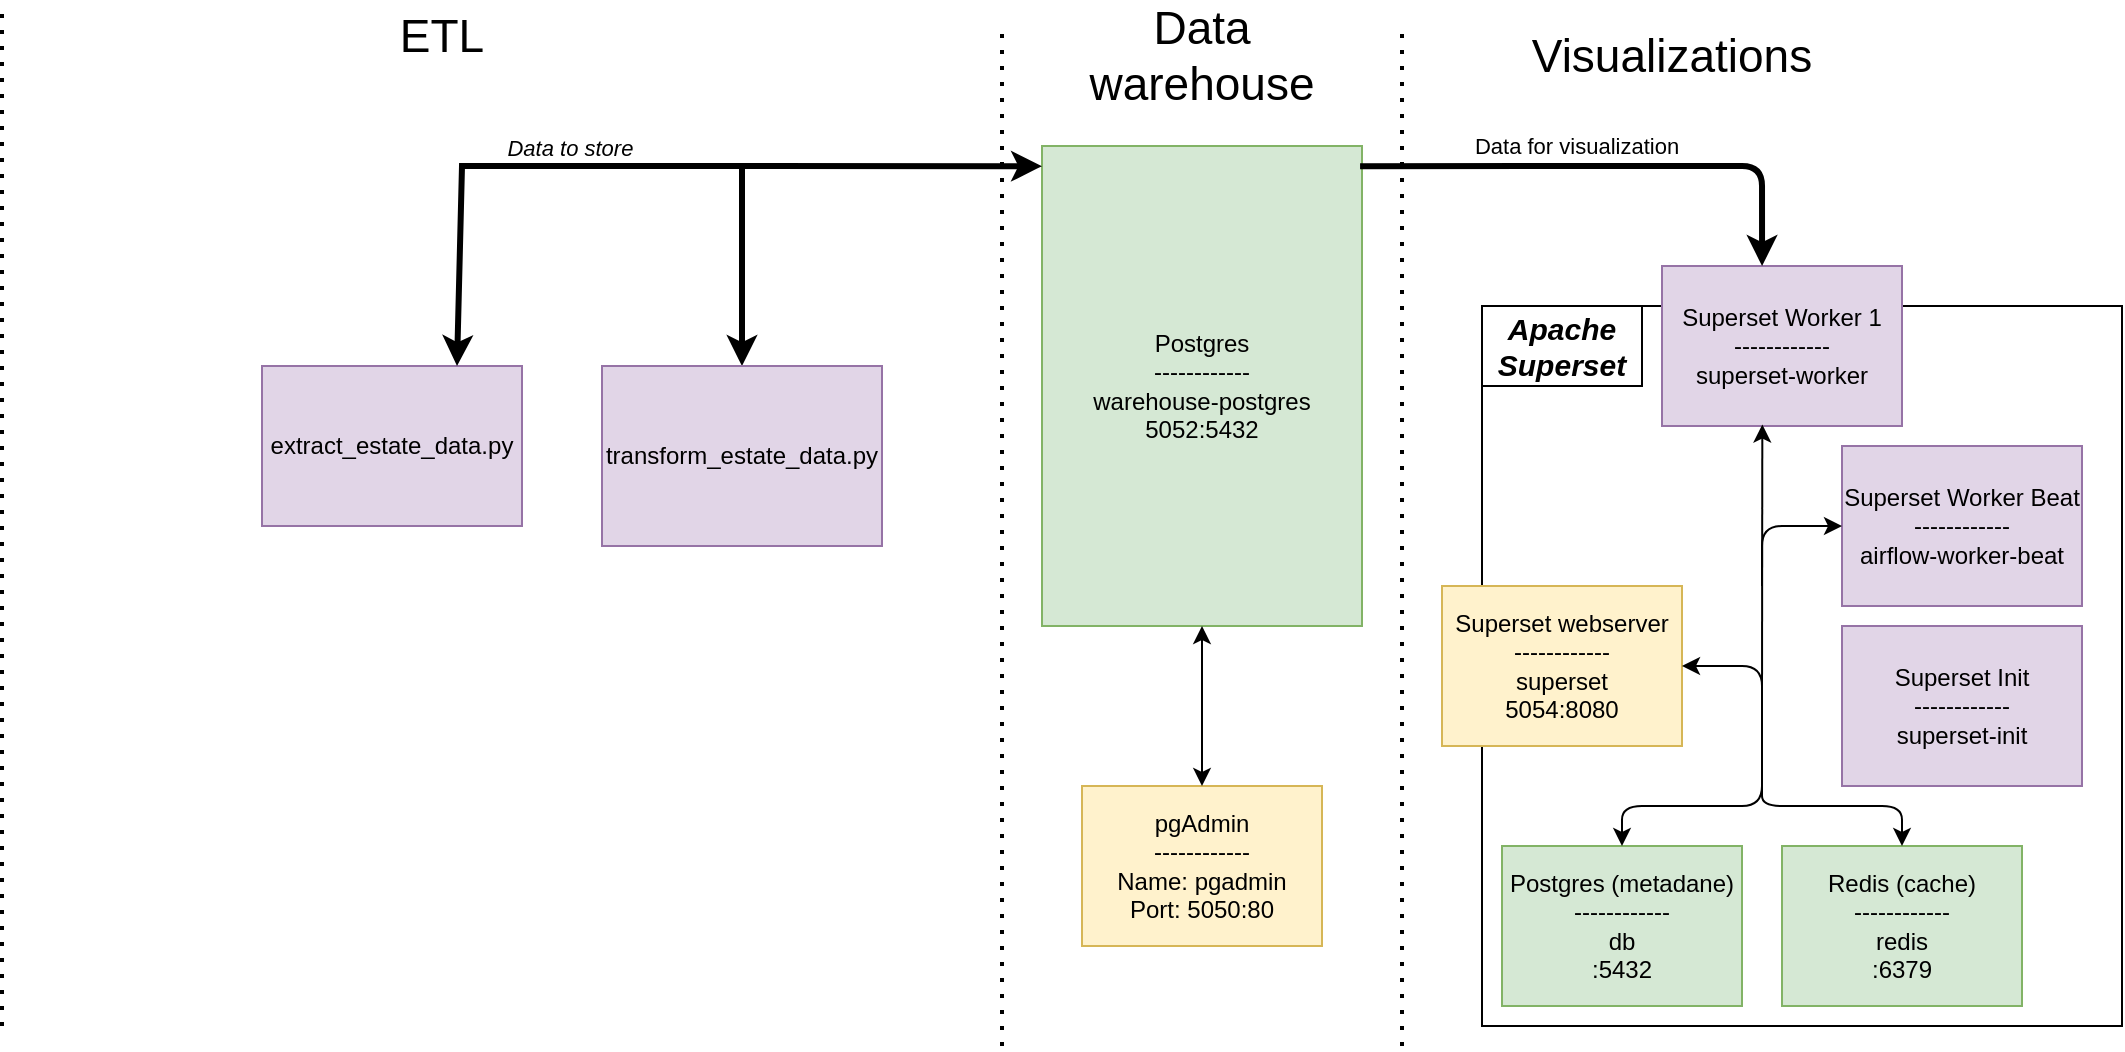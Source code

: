 <mxfile version="21.3.0" type="device">
  <diagram id="3Z7GTa8bQ7MjH-4LPHkW" name="Page-1">
    <mxGraphModel dx="1050" dy="619" grid="1" gridSize="10" guides="1" tooltips="1" connect="1" arrows="1" fold="1" page="1" pageScale="1" pageWidth="850" pageHeight="1100" math="0" shadow="0">
      <root>
        <mxCell id="0" />
        <mxCell id="1" parent="0" />
        <mxCell id="AEw88l-EIG8zaOmrPgfD-7" value="" style="endArrow=none;dashed=1;html=1;dashPattern=1 3;strokeWidth=2;rounded=0;" parent="1" edge="1">
          <mxGeometry width="50" height="50" relative="1" as="geometry">
            <mxPoint x="180" y="520" as="sourcePoint" />
            <mxPoint x="180" y="10" as="targetPoint" />
          </mxGeometry>
        </mxCell>
        <mxCell id="AEw88l-EIG8zaOmrPgfD-8" value="ETL" style="text;html=1;strokeColor=none;fillColor=none;align=center;verticalAlign=middle;whiteSpace=wrap;rounded=0;fontSize=23;" parent="1" vertex="1">
          <mxGeometry x="295" y="10" width="210" height="30" as="geometry" />
        </mxCell>
        <mxCell id="AEw88l-EIG8zaOmrPgfD-17" value="extract_estate_data.py" style="rounded=0;whiteSpace=wrap;html=1;fillColor=#e1d5e7;strokeColor=#9673a6;" parent="1" vertex="1">
          <mxGeometry x="310" y="190" width="130" height="80" as="geometry" />
        </mxCell>
        <mxCell id="AEw88l-EIG8zaOmrPgfD-34" value="Data warehouse" style="text;html=1;strokeColor=none;fillColor=none;align=center;verticalAlign=middle;whiteSpace=wrap;rounded=0;labelBackgroundColor=default;labelBorderColor=none;fontSize=23;fontColor=default;" parent="1" vertex="1">
          <mxGeometry x="750" y="20" width="60" height="30" as="geometry" />
        </mxCell>
        <mxCell id="AEw88l-EIG8zaOmrPgfD-35" value="" style="endArrow=none;dashed=1;html=1;dashPattern=1 3;strokeWidth=2;rounded=0;fontSize=23;fontColor=default;" parent="1" edge="1">
          <mxGeometry width="50" height="50" relative="1" as="geometry">
            <mxPoint x="680" y="530" as="sourcePoint" />
            <mxPoint x="680" y="20" as="targetPoint" />
          </mxGeometry>
        </mxCell>
        <mxCell id="AEw88l-EIG8zaOmrPgfD-36" value="Postgres&lt;br&gt;------------&lt;br&gt;warehouse-postgres&lt;br&gt;5052:5432" style="rounded=0;whiteSpace=wrap;html=1;fillColor=#d5e8d4;strokeColor=#82b366;" parent="1" vertex="1">
          <mxGeometry x="700" y="80" width="160" height="240" as="geometry" />
        </mxCell>
        <mxCell id="AEw88l-EIG8zaOmrPgfD-37" value="" style="endArrow=classic;startArrow=classic;html=1;rounded=0;fontSize=23;fontColor=default;strokeWidth=3;exitX=0.75;exitY=0;exitDx=0;exitDy=0;entryX=0;entryY=0.042;entryDx=0;entryDy=0;entryPerimeter=0;" parent="1" source="AEw88l-EIG8zaOmrPgfD-17" target="AEw88l-EIG8zaOmrPgfD-36" edge="1">
          <mxGeometry width="50" height="50" relative="1" as="geometry">
            <mxPoint x="510" y="110" as="sourcePoint" />
            <mxPoint x="560" y="60" as="targetPoint" />
            <Array as="points">
              <mxPoint x="410" y="90" />
            </Array>
          </mxGeometry>
        </mxCell>
        <mxCell id="AEw88l-EIG8zaOmrPgfD-39" value="Data to store" style="edgeLabel;align=center;verticalAlign=middle;resizable=0;points=[];fontSize=11;fontColor=default;fontStyle=2;spacing=0;" parent="AEw88l-EIG8zaOmrPgfD-37" vertex="1" connectable="0">
          <mxGeometry x="-0.327" y="3" relative="1" as="geometry">
            <mxPoint x="23" y="-7" as="offset" />
          </mxGeometry>
        </mxCell>
        <mxCell id="AEw88l-EIG8zaOmrPgfD-38" value="" style="endArrow=classic;html=1;rounded=0;fontSize=23;fontColor=default;strokeWidth=3;entryX=0.5;entryY=0;entryDx=0;entryDy=0;" parent="1" target="gFdo3I-a9e6xnTfjX5hw-7" edge="1">
          <mxGeometry width="50" height="50" relative="1" as="geometry">
            <mxPoint x="550" y="90" as="sourcePoint" />
            <mxPoint x="540" y="150" as="targetPoint" />
          </mxGeometry>
        </mxCell>
        <mxCell id="AEw88l-EIG8zaOmrPgfD-40" value="" style="endArrow=none;dashed=1;html=1;dashPattern=1 3;strokeWidth=2;rounded=0;fontSize=23;fontColor=default;" parent="1" edge="1">
          <mxGeometry width="50" height="50" relative="1" as="geometry">
            <mxPoint x="880" y="530" as="sourcePoint" />
            <mxPoint x="880" y="20" as="targetPoint" />
          </mxGeometry>
        </mxCell>
        <mxCell id="AEw88l-EIG8zaOmrPgfD-42" value="" style="rounded=0;whiteSpace=wrap;html=1;labelBackgroundColor=default;labelBorderColor=none;fontSize=11;" parent="1" vertex="1">
          <mxGeometry x="920" y="160" width="320" height="360" as="geometry" />
        </mxCell>
        <mxCell id="AEw88l-EIG8zaOmrPgfD-43" value="Apache Superset" style="text;html=1;align=center;verticalAlign=middle;whiteSpace=wrap;rounded=0;fontSize=15;fontStyle=3;strokeColor=default;" parent="1" vertex="1">
          <mxGeometry x="920" y="160" width="80" height="40" as="geometry" />
        </mxCell>
        <mxCell id="AEw88l-EIG8zaOmrPgfD-44" value="Visualizations" style="text;html=1;strokeColor=none;fillColor=none;align=center;verticalAlign=middle;whiteSpace=wrap;rounded=0;fontSize=23;" parent="1" vertex="1">
          <mxGeometry x="910" y="20" width="210" height="30" as="geometry" />
        </mxCell>
        <mxCell id="AEw88l-EIG8zaOmrPgfD-46" style="edgeStyle=orthogonalEdgeStyle;rounded=0;orthogonalLoop=1;jettySize=auto;html=1;exitX=0.5;exitY=1;exitDx=0;exitDy=0;fontSize=11;fontColor=default;strokeWidth=1;" parent="1" source="AEw88l-EIG8zaOmrPgfD-34" target="AEw88l-EIG8zaOmrPgfD-34" edge="1">
          <mxGeometry relative="1" as="geometry" />
        </mxCell>
        <mxCell id="AEw88l-EIG8zaOmrPgfD-53" value="Postgres (metadane)&lt;br&gt;------------&lt;br&gt;db&lt;br&gt;:5432" style="rounded=0;whiteSpace=wrap;html=1;fillColor=#d5e8d4;strokeColor=#82b366;" parent="1" vertex="1">
          <mxGeometry x="930" y="430" width="120" height="80" as="geometry" />
        </mxCell>
        <mxCell id="AEw88l-EIG8zaOmrPgfD-54" value="Redis (cache)&lt;br&gt;------------&lt;br&gt;redis&lt;br&gt;:6379" style="rounded=0;whiteSpace=wrap;html=1;fillColor=#d5e8d4;strokeColor=#82b366;" parent="1" vertex="1">
          <mxGeometry x="1070" y="430" width="120" height="80" as="geometry" />
        </mxCell>
        <mxCell id="AEw88l-EIG8zaOmrPgfD-55" value="Superset webserver&lt;br&gt;------------&lt;br&gt;superset&lt;br&gt;5054:8080" style="rounded=0;whiteSpace=wrap;html=1;fillColor=#fff2cc;strokeColor=#d6b656;" parent="1" vertex="1">
          <mxGeometry x="900" y="300" width="120" height="80" as="geometry" />
        </mxCell>
        <mxCell id="AEw88l-EIG8zaOmrPgfD-56" value="" style="endArrow=classic;startArrow=classic;html=1;rounded=1;fontSize=11;fontColor=default;strokeWidth=1;exitX=1;exitY=0.5;exitDx=0;exitDy=0;entryX=0.5;entryY=0;entryDx=0;entryDy=0;" parent="1" source="AEw88l-EIG8zaOmrPgfD-55" target="AEw88l-EIG8zaOmrPgfD-53" edge="1">
          <mxGeometry width="50" height="50" relative="1" as="geometry">
            <mxPoint x="1060" y="370" as="sourcePoint" />
            <mxPoint x="1110" y="320" as="targetPoint" />
            <Array as="points">
              <mxPoint x="1060" y="340" />
              <mxPoint x="1060" y="410" />
              <mxPoint x="990" y="410" />
            </Array>
          </mxGeometry>
        </mxCell>
        <mxCell id="AEw88l-EIG8zaOmrPgfD-57" value="" style="endArrow=classic;html=1;rounded=1;fontSize=11;fontColor=default;strokeWidth=1;entryX=0.5;entryY=0;entryDx=0;entryDy=0;" parent="1" target="AEw88l-EIG8zaOmrPgfD-54" edge="1">
          <mxGeometry width="50" height="50" relative="1" as="geometry">
            <mxPoint x="1060" y="400" as="sourcePoint" />
            <mxPoint x="1100" y="360" as="targetPoint" />
            <Array as="points">
              <mxPoint x="1060" y="410" />
              <mxPoint x="1130" y="410" />
            </Array>
          </mxGeometry>
        </mxCell>
        <mxCell id="AEw88l-EIG8zaOmrPgfD-58" value="Superset Worker 1&lt;br&gt;------------&lt;br&gt;superset-worker" style="rounded=0;whiteSpace=wrap;html=1;fillColor=#e1d5e7;strokeColor=#9673a6;" parent="1" vertex="1">
          <mxGeometry x="1010" y="140" width="120" height="80" as="geometry" />
        </mxCell>
        <mxCell id="AEw88l-EIG8zaOmrPgfD-59" value="Superset Init&lt;br&gt;------------&lt;br&gt;superset-init" style="rounded=0;whiteSpace=wrap;html=1;fillColor=#e1d5e7;strokeColor=#9673a6;" parent="1" vertex="1">
          <mxGeometry x="1100" y="320" width="120" height="80" as="geometry" />
        </mxCell>
        <mxCell id="AEw88l-EIG8zaOmrPgfD-60" value="Superset Worker Beat&lt;br&gt;------------&lt;br&gt;airflow-worker-beat" style="rounded=0;whiteSpace=wrap;html=1;fillColor=#e1d5e7;strokeColor=#9673a6;" parent="1" vertex="1">
          <mxGeometry x="1100" y="230" width="120" height="80" as="geometry" />
        </mxCell>
        <mxCell id="AEw88l-EIG8zaOmrPgfD-61" value="" style="endArrow=classic;html=1;rounded=0;fontSize=11;fontColor=default;strokeWidth=1;entryX=0.418;entryY=0.991;entryDx=0;entryDy=0;entryPerimeter=0;" parent="1" target="AEw88l-EIG8zaOmrPgfD-58" edge="1">
          <mxGeometry width="50" height="50" relative="1" as="geometry">
            <mxPoint x="1060" y="360" as="sourcePoint" />
            <mxPoint x="1060" y="270" as="targetPoint" />
          </mxGeometry>
        </mxCell>
        <mxCell id="AEw88l-EIG8zaOmrPgfD-62" value="" style="endArrow=classic;html=1;rounded=1;fontSize=11;fontColor=default;strokeWidth=1;entryX=0;entryY=0.5;entryDx=0;entryDy=0;" parent="1" target="AEw88l-EIG8zaOmrPgfD-60" edge="1">
          <mxGeometry width="50" height="50" relative="1" as="geometry">
            <mxPoint x="1060" y="300" as="sourcePoint" />
            <mxPoint x="1120" y="260" as="targetPoint" />
            <Array as="points">
              <mxPoint x="1060" y="270" />
            </Array>
          </mxGeometry>
        </mxCell>
        <mxCell id="AEw88l-EIG8zaOmrPgfD-63" value="" style="endArrow=classic;startArrow=none;html=1;rounded=1;fontSize=11;fontColor=default;strokeWidth=3;exitX=0.994;exitY=0.042;exitDx=0;exitDy=0;exitPerimeter=0;entryX=0.417;entryY=0;entryDx=0;entryDy=0;entryPerimeter=0;startFill=0;" parent="1" source="AEw88l-EIG8zaOmrPgfD-36" target="AEw88l-EIG8zaOmrPgfD-58" edge="1">
          <mxGeometry width="50" height="50" relative="1" as="geometry">
            <mxPoint x="970" y="130" as="sourcePoint" />
            <mxPoint x="1020" y="80" as="targetPoint" />
            <Array as="points">
              <mxPoint x="1060" y="90" />
            </Array>
          </mxGeometry>
        </mxCell>
        <mxCell id="AEw88l-EIG8zaOmrPgfD-64" value="Data for visualization" style="edgeLabel;html=1;align=center;verticalAlign=middle;resizable=0;points=[];fontSize=11;fontColor=default;" parent="AEw88l-EIG8zaOmrPgfD-63" vertex="1" connectable="0">
          <mxGeometry x="-0.143" y="1" relative="1" as="geometry">
            <mxPoint y="-9" as="offset" />
          </mxGeometry>
        </mxCell>
        <mxCell id="gFdo3I-a9e6xnTfjX5hw-2" value="pgAdmin&lt;br&gt;------------&lt;br&gt;Name: pgadmin&lt;br&gt;Port: 5050:80" style="rounded=0;whiteSpace=wrap;html=1;fillColor=#fff2cc;strokeColor=#d6b656;" vertex="1" parent="1">
          <mxGeometry x="720" y="400" width="120" height="80" as="geometry" />
        </mxCell>
        <mxCell id="gFdo3I-a9e6xnTfjX5hw-4" value="" style="endArrow=classic;startArrow=classic;html=1;rounded=0;entryX=0.5;entryY=1;entryDx=0;entryDy=0;exitX=0.5;exitY=0;exitDx=0;exitDy=0;" edge="1" parent="1" source="gFdo3I-a9e6xnTfjX5hw-2" target="AEw88l-EIG8zaOmrPgfD-36">
          <mxGeometry width="50" height="50" relative="1" as="geometry">
            <mxPoint x="780" y="400" as="sourcePoint" />
            <mxPoint x="800" y="330" as="targetPoint" />
          </mxGeometry>
        </mxCell>
        <mxCell id="gFdo3I-a9e6xnTfjX5hw-7" value="transform_estate_data.py" style="rounded=0;whiteSpace=wrap;html=1;fillColor=#e1d5e7;strokeColor=#9673a6;" vertex="1" parent="1">
          <mxGeometry x="480" y="190" width="140" height="90" as="geometry" />
        </mxCell>
      </root>
    </mxGraphModel>
  </diagram>
</mxfile>
